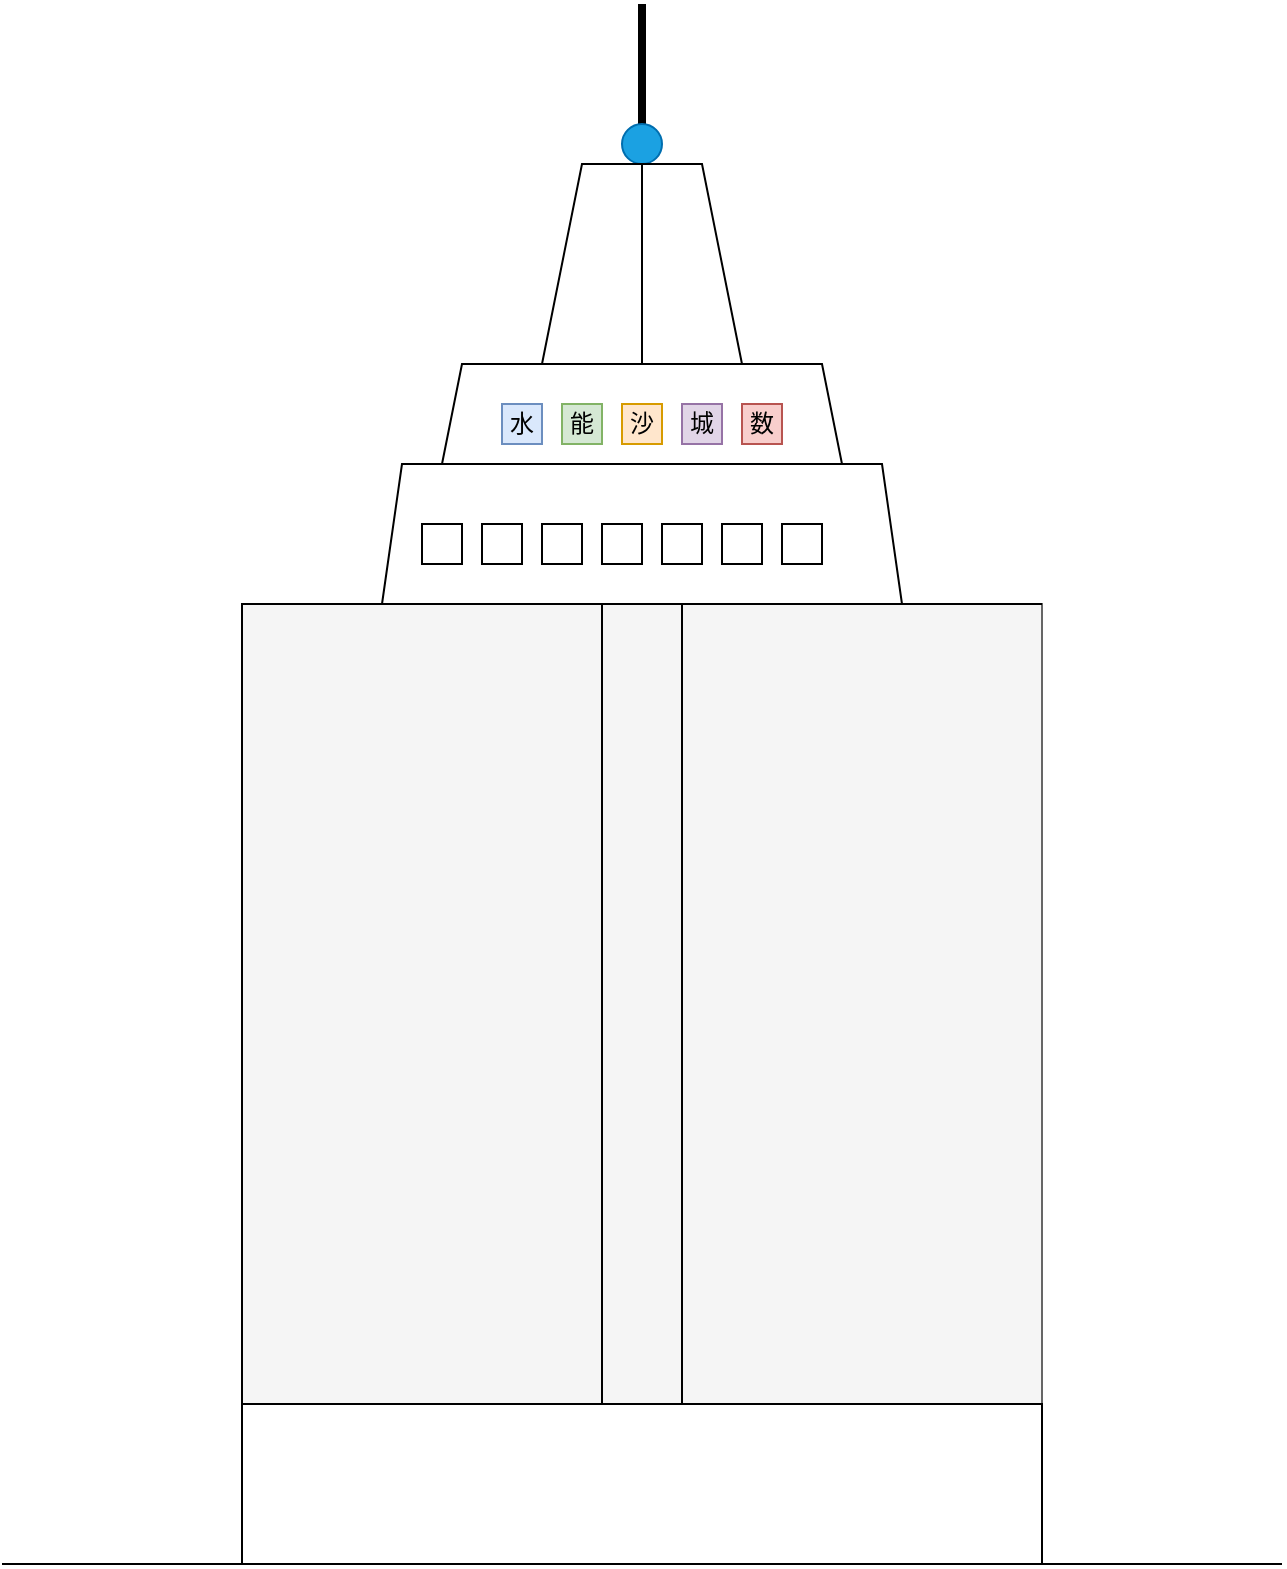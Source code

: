 <mxfile version="23.1.1" type="github">
  <diagram name="第 1 页" id="5Wui7P_mGSxMqxuM3g-J">
    <mxGraphModel dx="1434" dy="758" grid="1" gridSize="10" guides="1" tooltips="1" connect="1" arrows="1" fold="1" page="1" pageScale="1" pageWidth="827" pageHeight="1169" math="0" shadow="0">
      <root>
        <mxCell id="0" />
        <mxCell id="1" parent="0" />
        <mxCell id="IMQMPsAq8d1Kk_ACvSrW-48" value="" style="rounded=0;whiteSpace=wrap;html=1;fillColor=#f5f5f5;fontColor=#333333;strokeColor=#666666;" parent="1" vertex="1">
          <mxGeometry x="200" y="440" width="400" height="480" as="geometry" />
        </mxCell>
        <mxCell id="IMQMPsAq8d1Kk_ACvSrW-23" value="" style="endArrow=none;html=1;rounded=0;strokeWidth=4;" parent="1" source="IMQMPsAq8d1Kk_ACvSrW-25" edge="1">
          <mxGeometry width="50" height="50" relative="1" as="geometry">
            <mxPoint x="400" y="200" as="sourcePoint" />
            <mxPoint x="400" y="140" as="targetPoint" />
          </mxGeometry>
        </mxCell>
        <mxCell id="IMQMPsAq8d1Kk_ACvSrW-26" value="" style="endArrow=none;html=1;rounded=0;" parent="1" target="IMQMPsAq8d1Kk_ACvSrW-25" edge="1">
          <mxGeometry width="50" height="50" relative="1" as="geometry">
            <mxPoint x="400" y="200" as="sourcePoint" />
            <mxPoint x="400" y="140" as="targetPoint" />
          </mxGeometry>
        </mxCell>
        <mxCell id="IMQMPsAq8d1Kk_ACvSrW-25" value="" style="ellipse;whiteSpace=wrap;html=1;aspect=fixed;direction=south;fillColor=#1ba1e2;strokeColor=#006EAF;fontColor=#ffffff;" parent="1" vertex="1">
          <mxGeometry x="390" y="200" width="20" height="20" as="geometry" />
        </mxCell>
        <mxCell id="IMQMPsAq8d1Kk_ACvSrW-27" value="" style="endArrow=none;html=1;rounded=0;" parent="1" edge="1">
          <mxGeometry width="50" height="50" relative="1" as="geometry">
            <mxPoint x="350" y="320" as="sourcePoint" />
            <mxPoint x="450" y="320" as="targetPoint" />
            <Array as="points">
              <mxPoint x="370" y="220" />
              <mxPoint x="430" y="220" />
            </Array>
          </mxGeometry>
        </mxCell>
        <mxCell id="IMQMPsAq8d1Kk_ACvSrW-28" value="" style="endArrow=none;html=1;rounded=0;" parent="1" edge="1">
          <mxGeometry width="50" height="50" relative="1" as="geometry">
            <mxPoint x="400" y="320" as="sourcePoint" />
            <mxPoint x="400" y="220" as="targetPoint" />
          </mxGeometry>
        </mxCell>
        <mxCell id="IMQMPsAq8d1Kk_ACvSrW-29" value="" style="endArrow=none;html=1;rounded=0;" parent="1" edge="1">
          <mxGeometry width="50" height="50" relative="1" as="geometry">
            <mxPoint x="300" y="370" as="sourcePoint" />
            <mxPoint x="500" y="370" as="targetPoint" />
            <Array as="points">
              <mxPoint x="310" y="320" />
              <mxPoint x="490" y="320" />
            </Array>
          </mxGeometry>
        </mxCell>
        <mxCell id="IMQMPsAq8d1Kk_ACvSrW-30" value="" style="endArrow=none;html=1;rounded=0;" parent="1" edge="1">
          <mxGeometry width="50" height="50" relative="1" as="geometry">
            <mxPoint x="270" y="440" as="sourcePoint" />
            <mxPoint x="530" y="440" as="targetPoint" />
            <Array as="points">
              <mxPoint x="280" y="370" />
              <mxPoint x="520" y="370" />
            </Array>
          </mxGeometry>
        </mxCell>
        <mxCell id="IMQMPsAq8d1Kk_ACvSrW-31" value="" style="endArrow=none;html=1;rounded=0;" parent="1" target="IMQMPsAq8d1Kk_ACvSrW-48" edge="1">
          <mxGeometry width="50" height="50" relative="1" as="geometry">
            <mxPoint x="200" y="920" as="sourcePoint" />
            <mxPoint x="600" y="920" as="targetPoint" />
            <Array as="points">
              <mxPoint x="200" y="440" />
              <mxPoint x="600" y="440" />
            </Array>
          </mxGeometry>
        </mxCell>
        <mxCell id="IMQMPsAq8d1Kk_ACvSrW-32" value="" style="endArrow=none;html=1;rounded=0;" parent="1" edge="1">
          <mxGeometry width="50" height="50" relative="1" as="geometry">
            <mxPoint x="380" y="840" as="sourcePoint" />
            <mxPoint x="380" y="440" as="targetPoint" />
          </mxGeometry>
        </mxCell>
        <mxCell id="IMQMPsAq8d1Kk_ACvSrW-33" value="" style="endArrow=none;html=1;rounded=0;" parent="1" edge="1">
          <mxGeometry width="50" height="50" relative="1" as="geometry">
            <mxPoint x="420" y="840" as="sourcePoint" />
            <mxPoint x="420" y="440" as="targetPoint" />
          </mxGeometry>
        </mxCell>
        <mxCell id="IMQMPsAq8d1Kk_ACvSrW-34" value="水" style="whiteSpace=wrap;html=1;aspect=fixed;fillColor=#dae8fc;strokeColor=#6c8ebf;" parent="1" vertex="1">
          <mxGeometry x="330" y="340" width="20" height="20" as="geometry" />
        </mxCell>
        <mxCell id="IMQMPsAq8d1Kk_ACvSrW-36" value="" style="endArrow=none;html=1;rounded=0;" parent="1" edge="1">
          <mxGeometry width="50" height="50" relative="1" as="geometry">
            <mxPoint x="80" y="920" as="sourcePoint" />
            <mxPoint x="720" y="920" as="targetPoint" />
          </mxGeometry>
        </mxCell>
        <mxCell id="IMQMPsAq8d1Kk_ACvSrW-37" value="能" style="whiteSpace=wrap;html=1;aspect=fixed;fillColor=#d5e8d4;strokeColor=#82b366;" parent="1" vertex="1">
          <mxGeometry x="360" y="340" width="20" height="20" as="geometry" />
        </mxCell>
        <mxCell id="IMQMPsAq8d1Kk_ACvSrW-38" value="沙" style="whiteSpace=wrap;html=1;aspect=fixed;fillColor=#ffe6cc;strokeColor=#d79b00;" parent="1" vertex="1">
          <mxGeometry x="390" y="340" width="20" height="20" as="geometry" />
        </mxCell>
        <mxCell id="IMQMPsAq8d1Kk_ACvSrW-39" value="城" style="whiteSpace=wrap;html=1;aspect=fixed;fillColor=#e1d5e7;strokeColor=#9673a6;" parent="1" vertex="1">
          <mxGeometry x="420" y="340" width="20" height="20" as="geometry" />
        </mxCell>
        <mxCell id="IMQMPsAq8d1Kk_ACvSrW-40" value="数" style="whiteSpace=wrap;html=1;aspect=fixed;fillColor=#f8cecc;strokeColor=#b85450;" parent="1" vertex="1">
          <mxGeometry x="450" y="340" width="20" height="20" as="geometry" />
        </mxCell>
        <mxCell id="IMQMPsAq8d1Kk_ACvSrW-41" value="" style="whiteSpace=wrap;html=1;aspect=fixed;" parent="1" vertex="1">
          <mxGeometry x="290" y="400" width="20" height="20" as="geometry" />
        </mxCell>
        <mxCell id="IMQMPsAq8d1Kk_ACvSrW-42" value="" style="whiteSpace=wrap;html=1;aspect=fixed;" parent="1" vertex="1">
          <mxGeometry x="320" y="400" width="20" height="20" as="geometry" />
        </mxCell>
        <mxCell id="IMQMPsAq8d1Kk_ACvSrW-43" value="" style="whiteSpace=wrap;html=1;aspect=fixed;" parent="1" vertex="1">
          <mxGeometry x="350" y="400" width="20" height="20" as="geometry" />
        </mxCell>
        <mxCell id="IMQMPsAq8d1Kk_ACvSrW-44" value="" style="whiteSpace=wrap;html=1;aspect=fixed;" parent="1" vertex="1">
          <mxGeometry x="380" y="400" width="20" height="20" as="geometry" />
        </mxCell>
        <mxCell id="IMQMPsAq8d1Kk_ACvSrW-45" value="" style="whiteSpace=wrap;html=1;aspect=fixed;" parent="1" vertex="1">
          <mxGeometry x="410" y="400" width="20" height="20" as="geometry" />
        </mxCell>
        <mxCell id="IMQMPsAq8d1Kk_ACvSrW-46" value="" style="whiteSpace=wrap;html=1;aspect=fixed;" parent="1" vertex="1">
          <mxGeometry x="440" y="400" width="20" height="20" as="geometry" />
        </mxCell>
        <mxCell id="IMQMPsAq8d1Kk_ACvSrW-47" value="" style="whiteSpace=wrap;html=1;aspect=fixed;" parent="1" vertex="1">
          <mxGeometry x="470" y="400" width="20" height="20" as="geometry" />
        </mxCell>
        <mxCell id="KQpDtVT9wZku2nt40cJ6-1" value="" style="rounded=0;whiteSpace=wrap;html=1;" vertex="1" parent="1">
          <mxGeometry x="200" y="840" width="400" height="80" as="geometry" />
        </mxCell>
      </root>
    </mxGraphModel>
  </diagram>
</mxfile>
